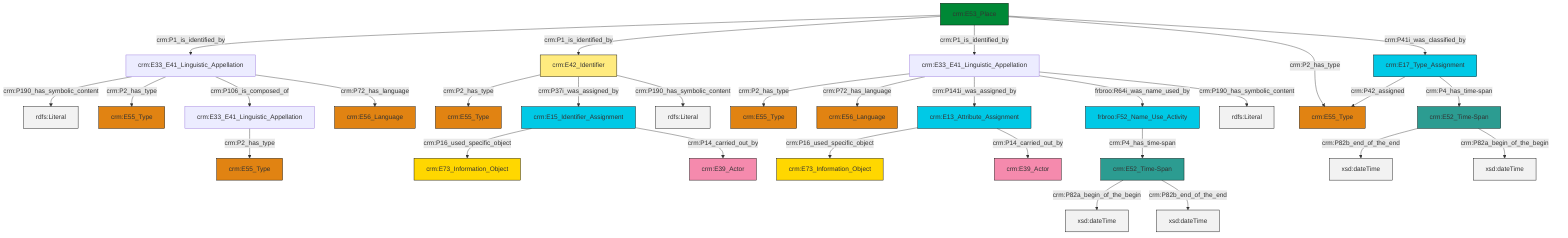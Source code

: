 graph TD
classDef Literal fill:#f2f2f2,stroke:#000000;
classDef CRM_Entity fill:#FFFFFF,stroke:#000000;
classDef Temporal_Entity fill:#00C9E6, stroke:#000000;
classDef Type fill:#E18312, stroke:#000000;
classDef Time-Span fill:#2C9C91, stroke:#000000;
classDef Appellation fill:#FFEB7F, stroke:#000000;
classDef Place fill:#008836, stroke:#000000;
classDef Persistent_Item fill:#B266B2, stroke:#000000;
classDef Conceptual_Object fill:#FFD700, stroke:#000000;
classDef Physical_Thing fill:#D2B48C, stroke:#000000;
classDef Actor fill:#f58aad, stroke:#000000;
classDef PC_Classes fill:#4ce600, stroke:#000000;
classDef Multi fill:#cccccc,stroke:#000000;

4["frbroo:F52_Name_Use_Activity"]:::Temporal_Entity -->|crm:P4_has_time-span| 5["crm:E52_Time-Span"]:::Time-Span
5["crm:E52_Time-Span"]:::Time-Span -->|crm:P82a_begin_of_the_begin| 6[xsd:dateTime]:::Literal
9["crm:E33_E41_Linguistic_Appellation"]:::Default -->|crm:P2_has_type| 10["crm:E55_Type"]:::Type
2["crm:E13_Attribute_Assignment"]:::Temporal_Entity -->|crm:P16_used_specific_object| 11["crm:E73_Information_Object"]:::Conceptual_Object
12["crm:E52_Time-Span"]:::Time-Span -->|crm:P82b_end_of_the_end| 13[xsd:dateTime]:::Literal
14["crm:E42_Identifier"]:::Appellation -->|crm:P2_has_type| 15["crm:E55_Type"]:::Type
7["crm:E53_Place"]:::Place -->|crm:P1_is_identified_by| 17["crm:E33_E41_Linguistic_Appellation"]:::Default
7["crm:E53_Place"]:::Place -->|crm:P1_is_identified_by| 14["crm:E42_Identifier"]:::Appellation
9["crm:E33_E41_Linguistic_Appellation"]:::Default -->|crm:P72_has_language| 0["crm:E56_Language"]:::Type
22["crm:E33_E41_Linguistic_Appellation"]:::Default -->|crm:P2_has_type| 23["crm:E55_Type"]:::Type
7["crm:E53_Place"]:::Place -->|crm:P1_is_identified_by| 9["crm:E33_E41_Linguistic_Appellation"]:::Default
14["crm:E42_Identifier"]:::Appellation -->|crm:P37i_was_assigned_by| 20["crm:E15_Identifier_Assignment"]:::Temporal_Entity
12["crm:E52_Time-Span"]:::Time-Span -->|crm:P82a_begin_of_the_begin| 26[xsd:dateTime]:::Literal
24["crm:E17_Type_Assignment"]:::Temporal_Entity -->|crm:P42_assigned| 28["crm:E55_Type"]:::Type
20["crm:E15_Identifier_Assignment"]:::Temporal_Entity -->|crm:P16_used_specific_object| 31["crm:E73_Information_Object"]:::Conceptual_Object
7["crm:E53_Place"]:::Place -->|crm:P2_has_type| 28["crm:E55_Type"]:::Type
24["crm:E17_Type_Assignment"]:::Temporal_Entity -->|crm:P4_has_time-span| 12["crm:E52_Time-Span"]:::Time-Span
7["crm:E53_Place"]:::Place -->|crm:P41i_was_classified_by| 24["crm:E17_Type_Assignment"]:::Temporal_Entity
9["crm:E33_E41_Linguistic_Appellation"]:::Default -->|crm:P141i_was_assigned_by| 2["crm:E13_Attribute_Assignment"]:::Temporal_Entity
9["crm:E33_E41_Linguistic_Appellation"]:::Default -->|frbroo:R64i_was_name_used_by| 4["frbroo:F52_Name_Use_Activity"]:::Temporal_Entity
17["crm:E33_E41_Linguistic_Appellation"]:::Default -->|crm:P190_has_symbolic_content| 43[rdfs:Literal]:::Literal
17["crm:E33_E41_Linguistic_Appellation"]:::Default -->|crm:P2_has_type| 34["crm:E55_Type"]:::Type
14["crm:E42_Identifier"]:::Appellation -->|crm:P190_has_symbolic_content| 46[rdfs:Literal]:::Literal
20["crm:E15_Identifier_Assignment"]:::Temporal_Entity -->|crm:P14_carried_out_by| 47["crm:E39_Actor"]:::Actor
9["crm:E33_E41_Linguistic_Appellation"]:::Default -->|crm:P190_has_symbolic_content| 50[rdfs:Literal]:::Literal
17["crm:E33_E41_Linguistic_Appellation"]:::Default -->|crm:P106_is_composed_of| 22["crm:E33_E41_Linguistic_Appellation"]:::Default
5["crm:E52_Time-Span"]:::Time-Span -->|crm:P82b_end_of_the_end| 51[xsd:dateTime]:::Literal
2["crm:E13_Attribute_Assignment"]:::Temporal_Entity -->|crm:P14_carried_out_by| 37["crm:E39_Actor"]:::Actor
17["crm:E33_E41_Linguistic_Appellation"]:::Default -->|crm:P72_has_language| 18["crm:E56_Language"]:::Type